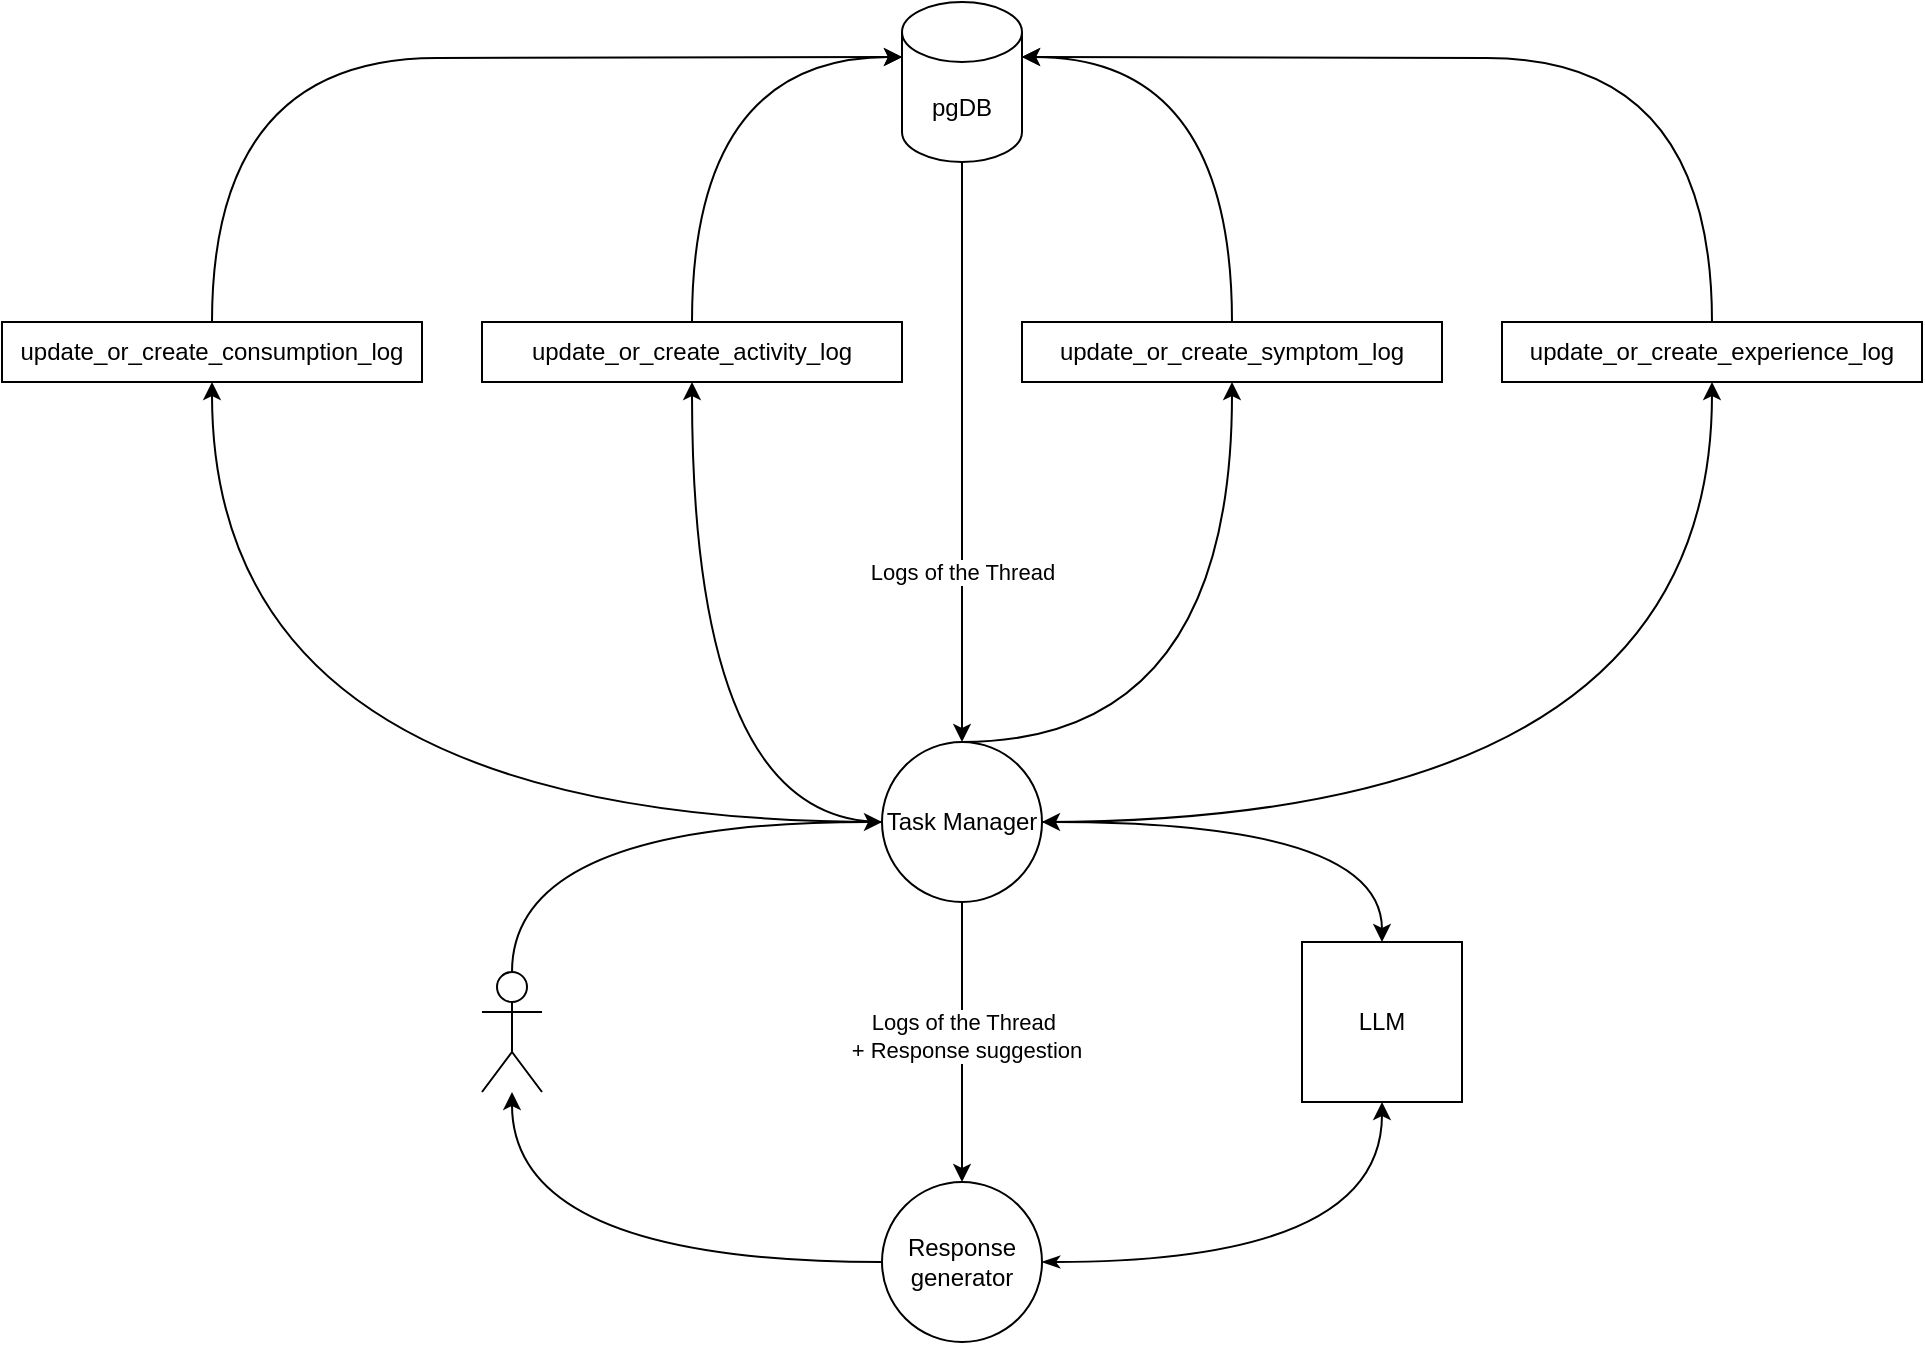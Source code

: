 <mxfile version="26.2.2" pages="2">
  <diagram name="Version 1.0.0" id="dQXPkAQ0ZIAmlxHiIK-V">
    <mxGraphModel dx="2734" dy="1167" grid="1" gridSize="10" guides="1" tooltips="1" connect="1" arrows="1" fold="1" page="1" pageScale="1" pageWidth="827" pageHeight="1169" math="0" shadow="0">
      <root>
        <mxCell id="0" />
        <mxCell id="1" parent="0" />
        <mxCell id="dU7KEda9kcTfv6vdRCgo-47" style="edgeStyle=orthogonalEdgeStyle;rounded=0;orthogonalLoop=1;jettySize=auto;html=1;entryX=0;entryY=0.5;entryDx=0;entryDy=0;curved=1;" edge="1" parent="1" source="qnhQq894N1qplHJ6DM4P-1" target="dU7KEda9kcTfv6vdRCgo-2">
          <mxGeometry relative="1" as="geometry">
            <Array as="points">
              <mxPoint x="175" y="450" />
            </Array>
          </mxGeometry>
        </mxCell>
        <mxCell id="qnhQq894N1qplHJ6DM4P-1" value="" style="shape=umlActor;verticalLabelPosition=bottom;verticalAlign=top;html=1;outlineConnect=0;" parent="1" vertex="1">
          <mxGeometry x="160" y="525" width="30" height="60" as="geometry" />
        </mxCell>
        <mxCell id="dU7KEda9kcTfv6vdRCgo-31" style="edgeStyle=orthogonalEdgeStyle;rounded=0;orthogonalLoop=1;jettySize=auto;html=1;entryX=0.5;entryY=0;entryDx=0;entryDy=0;" edge="1" parent="1" source="dU7KEda9kcTfv6vdRCgo-1" target="dU7KEda9kcTfv6vdRCgo-2">
          <mxGeometry relative="1" as="geometry" />
        </mxCell>
        <mxCell id="dU7KEda9kcTfv6vdRCgo-32" value="Logs of the Thread" style="edgeLabel;html=1;align=center;verticalAlign=middle;resizable=0;points=[];" vertex="1" connectable="0" parent="dU7KEda9kcTfv6vdRCgo-31">
          <mxGeometry x="0.409" relative="1" as="geometry">
            <mxPoint as="offset" />
          </mxGeometry>
        </mxCell>
        <mxCell id="dU7KEda9kcTfv6vdRCgo-1" value="pgDB" style="shape=cylinder3;whiteSpace=wrap;html=1;boundedLbl=1;backgroundOutline=1;size=15;" vertex="1" parent="1">
          <mxGeometry x="370" y="40" width="60" height="80" as="geometry" />
        </mxCell>
        <mxCell id="dU7KEda9kcTfv6vdRCgo-13" style="edgeStyle=orthogonalEdgeStyle;rounded=0;orthogonalLoop=1;jettySize=auto;html=1;curved=1;" edge="1" parent="1" source="dU7KEda9kcTfv6vdRCgo-2" target="dU7KEda9kcTfv6vdRCgo-9">
          <mxGeometry relative="1" as="geometry" />
        </mxCell>
        <mxCell id="dU7KEda9kcTfv6vdRCgo-23" style="edgeStyle=orthogonalEdgeStyle;rounded=0;orthogonalLoop=1;jettySize=auto;html=1;curved=1;" edge="1" parent="1" source="dU7KEda9kcTfv6vdRCgo-2" target="dU7KEda9kcTfv6vdRCgo-6">
          <mxGeometry relative="1" as="geometry" />
        </mxCell>
        <mxCell id="dU7KEda9kcTfv6vdRCgo-27" style="edgeStyle=orthogonalEdgeStyle;rounded=0;orthogonalLoop=1;jettySize=auto;html=1;entryX=0.5;entryY=0;entryDx=0;entryDy=0;" edge="1" parent="1" source="dU7KEda9kcTfv6vdRCgo-2" target="dU7KEda9kcTfv6vdRCgo-3">
          <mxGeometry relative="1" as="geometry" />
        </mxCell>
        <mxCell id="dU7KEda9kcTfv6vdRCgo-40" value="Logs of the Thread&amp;nbsp;&lt;div&gt;+ Response suggestion&lt;/div&gt;" style="edgeLabel;html=1;align=center;verticalAlign=middle;resizable=0;points=[];" vertex="1" connectable="0" parent="dU7KEda9kcTfv6vdRCgo-27">
          <mxGeometry x="-0.043" y="2" relative="1" as="geometry">
            <mxPoint as="offset" />
          </mxGeometry>
        </mxCell>
        <mxCell id="dU7KEda9kcTfv6vdRCgo-33" style="edgeStyle=orthogonalEdgeStyle;rounded=0;orthogonalLoop=1;jettySize=auto;html=1;entryX=0.5;entryY=1;entryDx=0;entryDy=0;strokeColor=none;curved=1;" edge="1" parent="1" source="dU7KEda9kcTfv6vdRCgo-2" target="dU7KEda9kcTfv6vdRCgo-7">
          <mxGeometry relative="1" as="geometry" />
        </mxCell>
        <mxCell id="dU7KEda9kcTfv6vdRCgo-34" style="edgeStyle=orthogonalEdgeStyle;rounded=0;orthogonalLoop=1;jettySize=auto;html=1;curved=1;" edge="1" parent="1" source="dU7KEda9kcTfv6vdRCgo-2" target="dU7KEda9kcTfv6vdRCgo-7">
          <mxGeometry relative="1" as="geometry">
            <Array as="points">
              <mxPoint x="535" y="410" />
            </Array>
          </mxGeometry>
        </mxCell>
        <mxCell id="dU7KEda9kcTfv6vdRCgo-35" style="edgeStyle=orthogonalEdgeStyle;rounded=0;orthogonalLoop=1;jettySize=auto;html=1;curved=1;" edge="1" parent="1" source="dU7KEda9kcTfv6vdRCgo-2" target="dU7KEda9kcTfv6vdRCgo-5">
          <mxGeometry relative="1" as="geometry">
            <Array as="points">
              <mxPoint x="265" y="450" />
            </Array>
          </mxGeometry>
        </mxCell>
        <mxCell id="dU7KEda9kcTfv6vdRCgo-42" style="edgeStyle=orthogonalEdgeStyle;rounded=0;orthogonalLoop=1;jettySize=auto;html=1;entryX=0.5;entryY=0;entryDx=0;entryDy=0;strokeColor=default;curved=1;startArrow=classic;startFill=1;" edge="1" parent="1" source="dU7KEda9kcTfv6vdRCgo-2" target="dU7KEda9kcTfv6vdRCgo-41">
          <mxGeometry relative="1" as="geometry" />
        </mxCell>
        <mxCell id="dU7KEda9kcTfv6vdRCgo-2" value="Task Manager" style="ellipse;whiteSpace=wrap;html=1;aspect=fixed;" vertex="1" parent="1">
          <mxGeometry x="360" y="410" width="80" height="80" as="geometry" />
        </mxCell>
        <mxCell id="dU7KEda9kcTfv6vdRCgo-28" style="edgeStyle=orthogonalEdgeStyle;rounded=0;orthogonalLoop=1;jettySize=auto;html=1;curved=1;" edge="1" parent="1" source="dU7KEda9kcTfv6vdRCgo-3" target="qnhQq894N1qplHJ6DM4P-1">
          <mxGeometry relative="1" as="geometry">
            <mxPoint x="75" y="560" as="targetPoint" />
          </mxGeometry>
        </mxCell>
        <mxCell id="dU7KEda9kcTfv6vdRCgo-43" style="edgeStyle=orthogonalEdgeStyle;rounded=0;orthogonalLoop=1;jettySize=auto;html=1;startArrow=classicThin;startFill=1;curved=1;" edge="1" parent="1" source="dU7KEda9kcTfv6vdRCgo-3" target="dU7KEda9kcTfv6vdRCgo-41">
          <mxGeometry relative="1" as="geometry" />
        </mxCell>
        <mxCell id="dU7KEda9kcTfv6vdRCgo-3" value="Response generator" style="ellipse;whiteSpace=wrap;html=1;aspect=fixed;" vertex="1" parent="1">
          <mxGeometry x="360" y="630" width="80" height="80" as="geometry" />
        </mxCell>
        <mxCell id="dU7KEda9kcTfv6vdRCgo-5" value="update_or_create_activity_log" style="rounded=0;whiteSpace=wrap;html=1;" vertex="1" parent="1">
          <mxGeometry x="160" y="200" width="210" height="30" as="geometry" />
        </mxCell>
        <mxCell id="dU7KEda9kcTfv6vdRCgo-6" value="update_or_create_consumption_log" style="rounded=0;whiteSpace=wrap;html=1;" vertex="1" parent="1">
          <mxGeometry x="-80" y="200" width="210" height="30" as="geometry" />
        </mxCell>
        <mxCell id="dU7KEda9kcTfv6vdRCgo-7" value="update_or_create_symptom_log" style="rounded=0;whiteSpace=wrap;html=1;" vertex="1" parent="1">
          <mxGeometry x="430" y="200" width="210" height="30" as="geometry" />
        </mxCell>
        <mxCell id="dU7KEda9kcTfv6vdRCgo-9" value="update_or_create_experience_log" style="rounded=0;whiteSpace=wrap;html=1;" vertex="1" parent="1">
          <mxGeometry x="670" y="200" width="210" height="30" as="geometry" />
        </mxCell>
        <mxCell id="dU7KEda9kcTfv6vdRCgo-36" style="edgeStyle=orthogonalEdgeStyle;rounded=0;orthogonalLoop=1;jettySize=auto;html=1;entryX=1;entryY=0;entryDx=0;entryDy=27.5;entryPerimeter=0;curved=1;" edge="1" parent="1" source="dU7KEda9kcTfv6vdRCgo-7" target="dU7KEda9kcTfv6vdRCgo-1">
          <mxGeometry relative="1" as="geometry" />
        </mxCell>
        <mxCell id="dU7KEda9kcTfv6vdRCgo-37" style="edgeStyle=orthogonalEdgeStyle;rounded=0;orthogonalLoop=1;jettySize=auto;html=1;entryX=1;entryY=0;entryDx=0;entryDy=27.5;entryPerimeter=0;curved=1;" edge="1" parent="1" source="dU7KEda9kcTfv6vdRCgo-9" target="dU7KEda9kcTfv6vdRCgo-1">
          <mxGeometry relative="1" as="geometry">
            <Array as="points">
              <mxPoint x="775" y="68" />
              <mxPoint x="550" y="68" />
            </Array>
          </mxGeometry>
        </mxCell>
        <mxCell id="dU7KEda9kcTfv6vdRCgo-38" style="edgeStyle=orthogonalEdgeStyle;rounded=0;orthogonalLoop=1;jettySize=auto;html=1;entryX=0;entryY=0;entryDx=0;entryDy=27.5;entryPerimeter=0;curved=1;" edge="1" parent="1" source="dU7KEda9kcTfv6vdRCgo-5" target="dU7KEda9kcTfv6vdRCgo-1">
          <mxGeometry relative="1" as="geometry" />
        </mxCell>
        <mxCell id="dU7KEda9kcTfv6vdRCgo-41" value="LLM" style="whiteSpace=wrap;html=1;aspect=fixed;" vertex="1" parent="1">
          <mxGeometry x="570" y="510" width="80" height="80" as="geometry" />
        </mxCell>
        <mxCell id="Ig8Btz3NcO1ay89TOv4G-1" style="edgeStyle=orthogonalEdgeStyle;rounded=0;orthogonalLoop=1;jettySize=auto;html=1;entryX=0;entryY=0;entryDx=0;entryDy=27.5;entryPerimeter=0;curved=1;" edge="1" parent="1" source="dU7KEda9kcTfv6vdRCgo-6" target="dU7KEda9kcTfv6vdRCgo-1">
          <mxGeometry relative="1" as="geometry">
            <Array as="points">
              <mxPoint x="25" y="68" />
              <mxPoint x="250" y="68" />
            </Array>
          </mxGeometry>
        </mxCell>
      </root>
    </mxGraphModel>
  </diagram>
  <diagram id="bmeGRM7wjj-PijFibQLI" name="Version 2.0.0">
    <mxGraphModel dx="1812" dy="1109" grid="1" gridSize="10" guides="1" tooltips="1" connect="1" arrows="1" fold="1" page="1" pageScale="1" pageWidth="827" pageHeight="1169" math="0" shadow="0">
      <root>
        <mxCell id="0" />
        <mxCell id="1" parent="0" />
      </root>
    </mxGraphModel>
  </diagram>
</mxfile>
